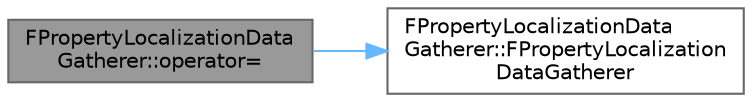 digraph "FPropertyLocalizationDataGatherer::operator="
{
 // INTERACTIVE_SVG=YES
 // LATEX_PDF_SIZE
  bgcolor="transparent";
  edge [fontname=Helvetica,fontsize=10,labelfontname=Helvetica,labelfontsize=10];
  node [fontname=Helvetica,fontsize=10,shape=box,height=0.2,width=0.4];
  rankdir="LR";
  Node1 [id="Node000001",label="FPropertyLocalizationData\lGatherer::operator=",height=0.2,width=0.4,color="gray40", fillcolor="grey60", style="filled", fontcolor="black",tooltip=" "];
  Node1 -> Node2 [id="edge1_Node000001_Node000002",color="steelblue1",style="solid",tooltip=" "];
  Node2 [id="Node000002",label="FPropertyLocalizationData\lGatherer::FPropertyLocalization\lDataGatherer",height=0.2,width=0.4,color="grey40", fillcolor="white", style="filled",URL="$d1/d7c/classFPropertyLocalizationDataGatherer.html#a43f26da7e2b992f99c1974eccd66d1c1",tooltip=" "];
}
